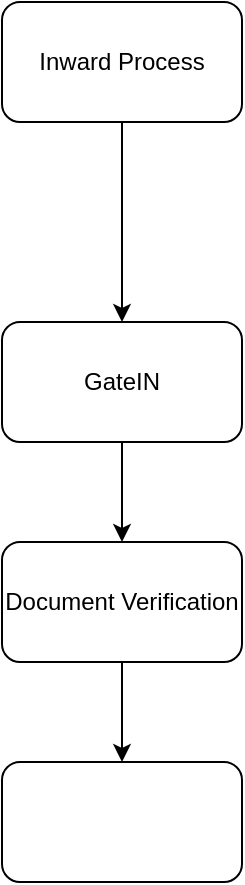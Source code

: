 <mxfile version="24.7.8">
  <diagram name="Page-1" id="48HZM81npkZ8VSoMmzUd">
    <mxGraphModel dx="1434" dy="738" grid="1" gridSize="10" guides="1" tooltips="1" connect="1" arrows="1" fold="1" page="1" pageScale="1" pageWidth="850" pageHeight="1100" math="0" shadow="0">
      <root>
        <mxCell id="0" />
        <mxCell id="1" parent="0" />
        <mxCell id="ME9PV-bQM1VIJkFycnZ1-4" style="edgeStyle=orthogonalEdgeStyle;rounded=0;orthogonalLoop=1;jettySize=auto;html=1;" edge="1" parent="1" source="ME9PV-bQM1VIJkFycnZ1-1" target="ME9PV-bQM1VIJkFycnZ1-3">
          <mxGeometry relative="1" as="geometry" />
        </mxCell>
        <mxCell id="ME9PV-bQM1VIJkFycnZ1-1" value="Inward Process" style="rounded=1;whiteSpace=wrap;html=1;" vertex="1" parent="1">
          <mxGeometry x="350" y="30" width="120" height="60" as="geometry" />
        </mxCell>
        <mxCell id="ME9PV-bQM1VIJkFycnZ1-16" style="edgeStyle=orthogonalEdgeStyle;rounded=0;orthogonalLoop=1;jettySize=auto;html=1;entryX=0.5;entryY=0;entryDx=0;entryDy=0;" edge="1" parent="1" source="ME9PV-bQM1VIJkFycnZ1-3" target="ME9PV-bQM1VIJkFycnZ1-15">
          <mxGeometry relative="1" as="geometry">
            <mxPoint x="410" y="290" as="targetPoint" />
          </mxGeometry>
        </mxCell>
        <mxCell id="ME9PV-bQM1VIJkFycnZ1-3" value="GateIN" style="rounded=1;whiteSpace=wrap;html=1;" vertex="1" parent="1">
          <mxGeometry x="350" y="190" width="120" height="60" as="geometry" />
        </mxCell>
        <mxCell id="ME9PV-bQM1VIJkFycnZ1-18" value="" style="edgeStyle=orthogonalEdgeStyle;rounded=0;orthogonalLoop=1;jettySize=auto;html=1;" edge="1" parent="1" source="ME9PV-bQM1VIJkFycnZ1-15" target="ME9PV-bQM1VIJkFycnZ1-17">
          <mxGeometry relative="1" as="geometry" />
        </mxCell>
        <mxCell id="ME9PV-bQM1VIJkFycnZ1-15" value="Document Verification" style="rounded=1;whiteSpace=wrap;html=1;" vertex="1" parent="1">
          <mxGeometry x="350" y="300" width="120" height="60" as="geometry" />
        </mxCell>
        <mxCell id="ME9PV-bQM1VIJkFycnZ1-17" value="" style="rounded=1;whiteSpace=wrap;html=1;" vertex="1" parent="1">
          <mxGeometry x="350" y="410" width="120" height="60" as="geometry" />
        </mxCell>
      </root>
    </mxGraphModel>
  </diagram>
</mxfile>
